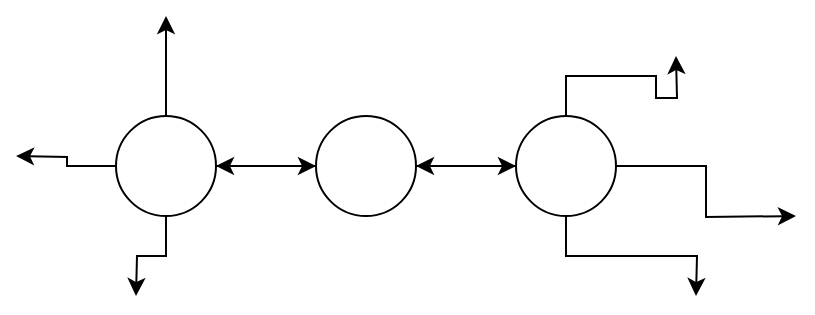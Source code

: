 <mxfile version="24.4.8" type="device">
  <diagram name="第 1 页" id="bvdsCo7xmIKqKXMYNPlA">
    <mxGraphModel dx="1221" dy="759" grid="1" gridSize="10" guides="1" tooltips="1" connect="1" arrows="1" fold="1" page="1" pageScale="1" pageWidth="827" pageHeight="1169" math="0" shadow="0">
      <root>
        <mxCell id="0" />
        <mxCell id="1" parent="0" />
        <mxCell id="P36ZzoQp2SH_YryLtCfp-5" style="edgeStyle=orthogonalEdgeStyle;rounded=0;orthogonalLoop=1;jettySize=auto;html=1;entryX=0;entryY=0.5;entryDx=0;entryDy=0;" edge="1" parent="1" source="P36ZzoQp2SH_YryLtCfp-1" target="P36ZzoQp2SH_YryLtCfp-3">
          <mxGeometry relative="1" as="geometry" />
        </mxCell>
        <mxCell id="P36ZzoQp2SH_YryLtCfp-7" style="edgeStyle=orthogonalEdgeStyle;rounded=0;orthogonalLoop=1;jettySize=auto;html=1;exitX=0;exitY=0.5;exitDx=0;exitDy=0;entryX=1;entryY=0.5;entryDx=0;entryDy=0;" edge="1" parent="1" source="P36ZzoQp2SH_YryLtCfp-1" target="P36ZzoQp2SH_YryLtCfp-2">
          <mxGeometry relative="1" as="geometry" />
        </mxCell>
        <mxCell id="P36ZzoQp2SH_YryLtCfp-1" value="" style="ellipse;whiteSpace=wrap;html=1;aspect=fixed;" vertex="1" parent="1">
          <mxGeometry x="370" y="350" width="50" height="50" as="geometry" />
        </mxCell>
        <mxCell id="P36ZzoQp2SH_YryLtCfp-4" style="edgeStyle=orthogonalEdgeStyle;rounded=0;orthogonalLoop=1;jettySize=auto;html=1;exitX=1;exitY=0.5;exitDx=0;exitDy=0;entryX=0;entryY=0.5;entryDx=0;entryDy=0;" edge="1" parent="1" source="P36ZzoQp2SH_YryLtCfp-2" target="P36ZzoQp2SH_YryLtCfp-1">
          <mxGeometry relative="1" as="geometry" />
        </mxCell>
        <mxCell id="P36ZzoQp2SH_YryLtCfp-15" style="edgeStyle=orthogonalEdgeStyle;rounded=0;orthogonalLoop=1;jettySize=auto;html=1;exitX=0.5;exitY=1;exitDx=0;exitDy=0;" edge="1" parent="1" source="P36ZzoQp2SH_YryLtCfp-2">
          <mxGeometry relative="1" as="geometry">
            <mxPoint x="280" y="440" as="targetPoint" />
          </mxGeometry>
        </mxCell>
        <mxCell id="P36ZzoQp2SH_YryLtCfp-16" style="edgeStyle=orthogonalEdgeStyle;rounded=0;orthogonalLoop=1;jettySize=auto;html=1;exitX=0;exitY=0.5;exitDx=0;exitDy=0;" edge="1" parent="1" source="P36ZzoQp2SH_YryLtCfp-2">
          <mxGeometry relative="1" as="geometry">
            <mxPoint x="220" y="370" as="targetPoint" />
          </mxGeometry>
        </mxCell>
        <mxCell id="P36ZzoQp2SH_YryLtCfp-17" style="edgeStyle=orthogonalEdgeStyle;rounded=0;orthogonalLoop=1;jettySize=auto;html=1;exitX=0.5;exitY=0;exitDx=0;exitDy=0;" edge="1" parent="1" source="P36ZzoQp2SH_YryLtCfp-2">
          <mxGeometry relative="1" as="geometry">
            <mxPoint x="295" y="300" as="targetPoint" />
          </mxGeometry>
        </mxCell>
        <mxCell id="P36ZzoQp2SH_YryLtCfp-2" value="" style="ellipse;whiteSpace=wrap;html=1;aspect=fixed;" vertex="1" parent="1">
          <mxGeometry x="270" y="350" width="50" height="50" as="geometry" />
        </mxCell>
        <mxCell id="P36ZzoQp2SH_YryLtCfp-6" value="" style="edgeStyle=orthogonalEdgeStyle;rounded=0;orthogonalLoop=1;jettySize=auto;html=1;" edge="1" parent="1" source="P36ZzoQp2SH_YryLtCfp-3" target="P36ZzoQp2SH_YryLtCfp-1">
          <mxGeometry relative="1" as="geometry" />
        </mxCell>
        <mxCell id="P36ZzoQp2SH_YryLtCfp-12" style="edgeStyle=orthogonalEdgeStyle;rounded=0;orthogonalLoop=1;jettySize=auto;html=1;exitX=1;exitY=0.5;exitDx=0;exitDy=0;" edge="1" parent="1" source="P36ZzoQp2SH_YryLtCfp-3">
          <mxGeometry relative="1" as="geometry">
            <mxPoint x="610" y="400" as="targetPoint" />
          </mxGeometry>
        </mxCell>
        <mxCell id="P36ZzoQp2SH_YryLtCfp-13" style="edgeStyle=orthogonalEdgeStyle;rounded=0;orthogonalLoop=1;jettySize=auto;html=1;exitX=0.5;exitY=1;exitDx=0;exitDy=0;" edge="1" parent="1" source="P36ZzoQp2SH_YryLtCfp-3">
          <mxGeometry relative="1" as="geometry">
            <mxPoint x="560" y="440" as="targetPoint" />
          </mxGeometry>
        </mxCell>
        <mxCell id="P36ZzoQp2SH_YryLtCfp-14" style="edgeStyle=orthogonalEdgeStyle;rounded=0;orthogonalLoop=1;jettySize=auto;html=1;exitX=0.5;exitY=0;exitDx=0;exitDy=0;" edge="1" parent="1" source="P36ZzoQp2SH_YryLtCfp-3">
          <mxGeometry relative="1" as="geometry">
            <mxPoint x="550" y="320" as="targetPoint" />
          </mxGeometry>
        </mxCell>
        <mxCell id="P36ZzoQp2SH_YryLtCfp-3" value="" style="ellipse;whiteSpace=wrap;html=1;aspect=fixed;" vertex="1" parent="1">
          <mxGeometry x="470" y="350" width="50" height="50" as="geometry" />
        </mxCell>
      </root>
    </mxGraphModel>
  </diagram>
</mxfile>
